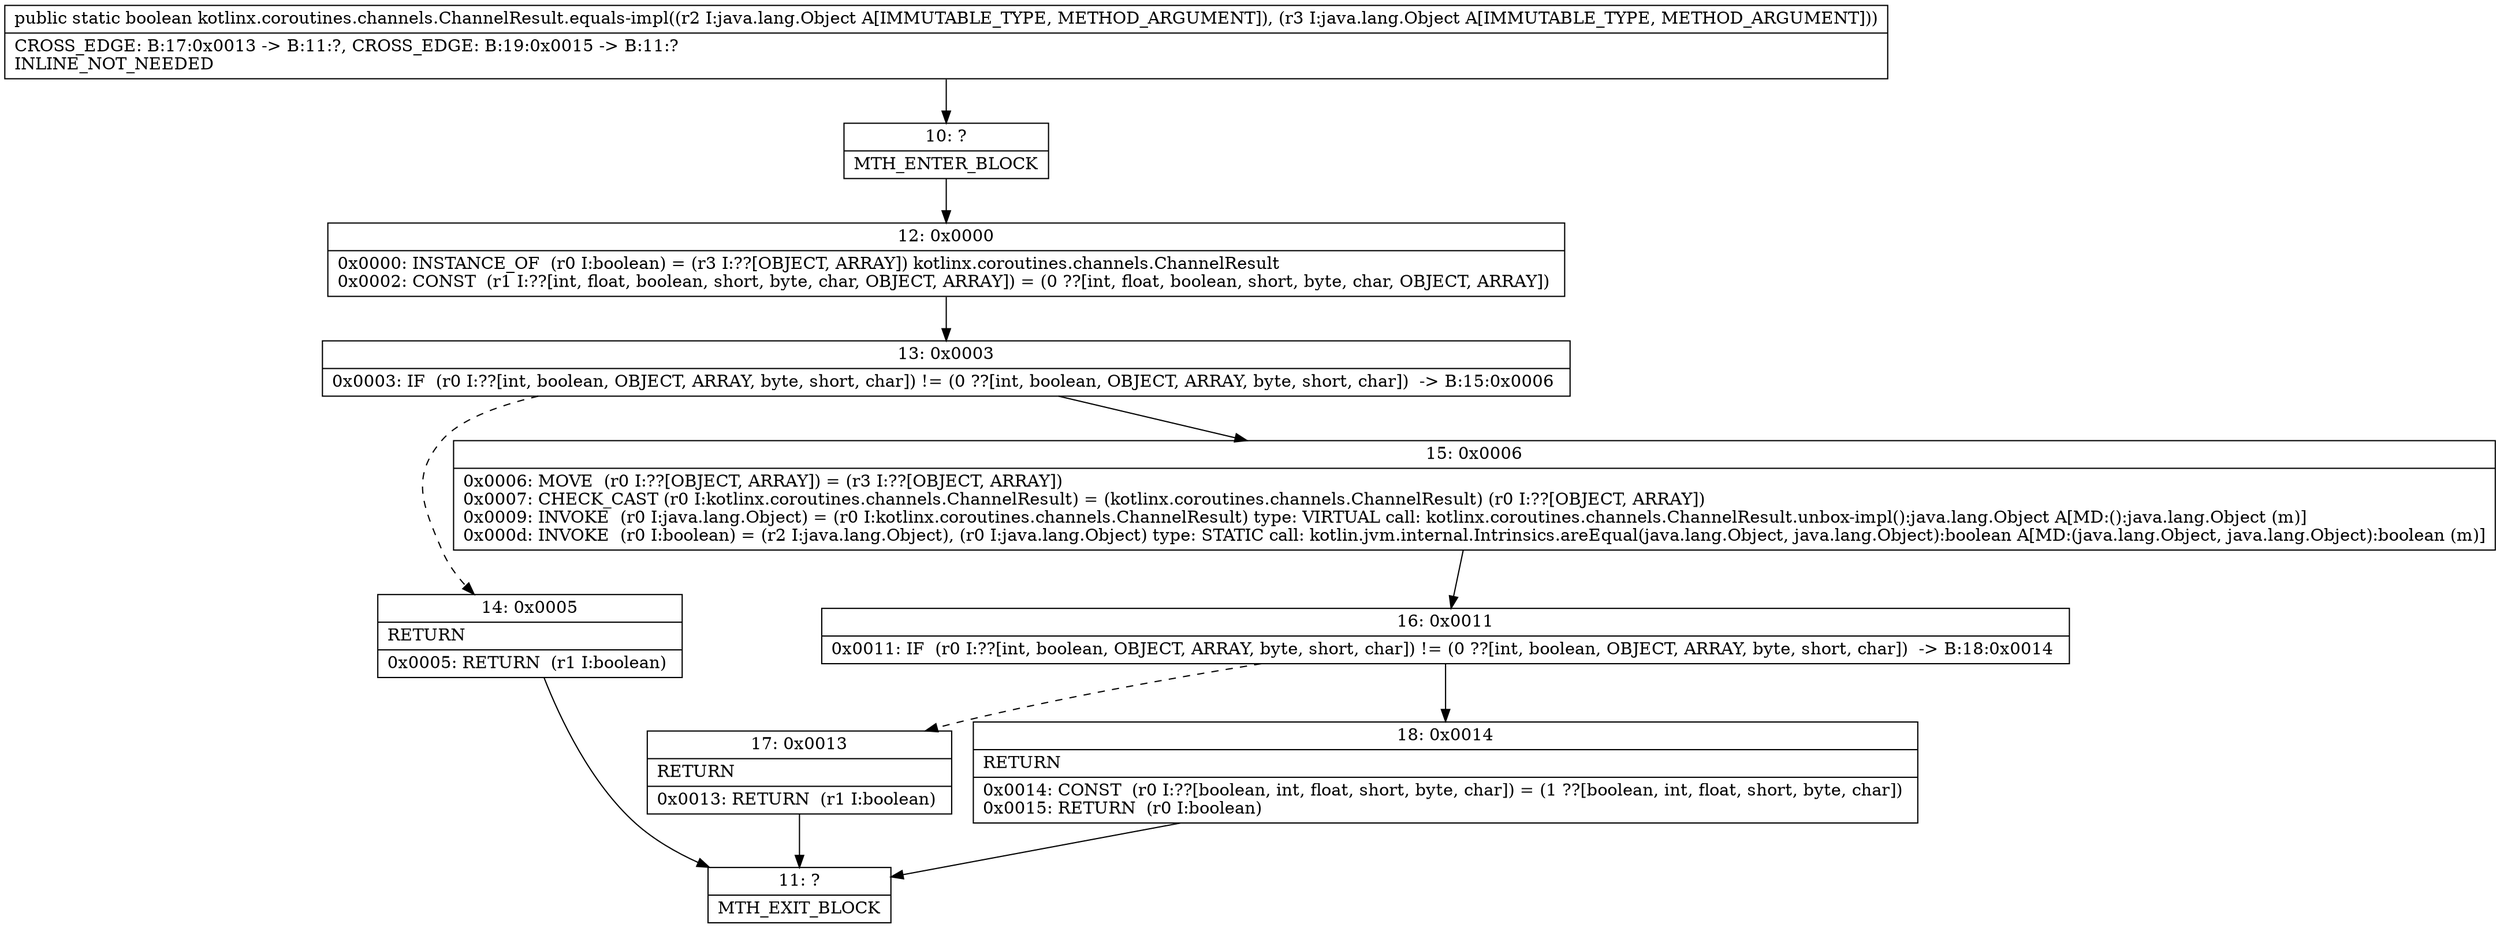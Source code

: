 digraph "CFG forkotlinx.coroutines.channels.ChannelResult.equals\-impl(Ljava\/lang\/Object;Ljava\/lang\/Object;)Z" {
Node_10 [shape=record,label="{10\:\ ?|MTH_ENTER_BLOCK\l}"];
Node_12 [shape=record,label="{12\:\ 0x0000|0x0000: INSTANCE_OF  (r0 I:boolean) = (r3 I:??[OBJECT, ARRAY]) kotlinx.coroutines.channels.ChannelResult \l0x0002: CONST  (r1 I:??[int, float, boolean, short, byte, char, OBJECT, ARRAY]) = (0 ??[int, float, boolean, short, byte, char, OBJECT, ARRAY]) \l}"];
Node_13 [shape=record,label="{13\:\ 0x0003|0x0003: IF  (r0 I:??[int, boolean, OBJECT, ARRAY, byte, short, char]) != (0 ??[int, boolean, OBJECT, ARRAY, byte, short, char])  \-\> B:15:0x0006 \l}"];
Node_14 [shape=record,label="{14\:\ 0x0005|RETURN\l|0x0005: RETURN  (r1 I:boolean) \l}"];
Node_11 [shape=record,label="{11\:\ ?|MTH_EXIT_BLOCK\l}"];
Node_15 [shape=record,label="{15\:\ 0x0006|0x0006: MOVE  (r0 I:??[OBJECT, ARRAY]) = (r3 I:??[OBJECT, ARRAY]) \l0x0007: CHECK_CAST (r0 I:kotlinx.coroutines.channels.ChannelResult) = (kotlinx.coroutines.channels.ChannelResult) (r0 I:??[OBJECT, ARRAY]) \l0x0009: INVOKE  (r0 I:java.lang.Object) = (r0 I:kotlinx.coroutines.channels.ChannelResult) type: VIRTUAL call: kotlinx.coroutines.channels.ChannelResult.unbox\-impl():java.lang.Object A[MD:():java.lang.Object (m)]\l0x000d: INVOKE  (r0 I:boolean) = (r2 I:java.lang.Object), (r0 I:java.lang.Object) type: STATIC call: kotlin.jvm.internal.Intrinsics.areEqual(java.lang.Object, java.lang.Object):boolean A[MD:(java.lang.Object, java.lang.Object):boolean (m)]\l}"];
Node_16 [shape=record,label="{16\:\ 0x0011|0x0011: IF  (r0 I:??[int, boolean, OBJECT, ARRAY, byte, short, char]) != (0 ??[int, boolean, OBJECT, ARRAY, byte, short, char])  \-\> B:18:0x0014 \l}"];
Node_17 [shape=record,label="{17\:\ 0x0013|RETURN\l|0x0013: RETURN  (r1 I:boolean) \l}"];
Node_18 [shape=record,label="{18\:\ 0x0014|RETURN\l|0x0014: CONST  (r0 I:??[boolean, int, float, short, byte, char]) = (1 ??[boolean, int, float, short, byte, char]) \l0x0015: RETURN  (r0 I:boolean) \l}"];
MethodNode[shape=record,label="{public static boolean kotlinx.coroutines.channels.ChannelResult.equals\-impl((r2 I:java.lang.Object A[IMMUTABLE_TYPE, METHOD_ARGUMENT]), (r3 I:java.lang.Object A[IMMUTABLE_TYPE, METHOD_ARGUMENT]))  | CROSS_EDGE: B:17:0x0013 \-\> B:11:?, CROSS_EDGE: B:19:0x0015 \-\> B:11:?\lINLINE_NOT_NEEDED\l}"];
MethodNode -> Node_10;Node_10 -> Node_12;
Node_12 -> Node_13;
Node_13 -> Node_14[style=dashed];
Node_13 -> Node_15;
Node_14 -> Node_11;
Node_15 -> Node_16;
Node_16 -> Node_17[style=dashed];
Node_16 -> Node_18;
Node_17 -> Node_11;
Node_18 -> Node_11;
}


